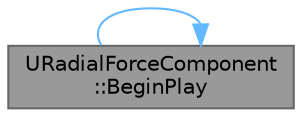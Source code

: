 digraph "URadialForceComponent::BeginPlay"
{
 // INTERACTIVE_SVG=YES
 // LATEX_PDF_SIZE
  bgcolor="transparent";
  edge [fontname=Helvetica,fontsize=10,labelfontname=Helvetica,labelfontsize=10];
  node [fontname=Helvetica,fontsize=10,shape=box,height=0.2,width=0.4];
  rankdir="LR";
  Node1 [id="Node000001",label="URadialForceComponent\l::BeginPlay",height=0.2,width=0.4,color="gray40", fillcolor="grey60", style="filled", fontcolor="black",tooltip="Begins Play for the component."];
  Node1 -> Node1 [id="edge1_Node000001_Node000001",color="steelblue1",style="solid",tooltip=" "];
}
